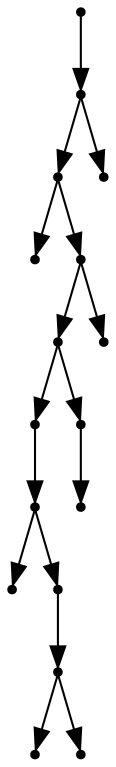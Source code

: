 digraph {
  16 [shape=point];
  15 [shape=point];
  13 [shape=point];
  0 [shape=point];
  12 [shape=point];
  10 [shape=point];
  7 [shape=point];
  6 [shape=point];
  1 [shape=point];
  5 [shape=point];
  4 [shape=point];
  2 [shape=point];
  3 [shape=point];
  9 [shape=point];
  8 [shape=point];
  11 [shape=point];
  14 [shape=point];
16 -> 15;
15 -> 13;
13 -> 0;
13 -> 12;
12 -> 10;
10 -> 7;
7 -> 6;
6 -> 1;
6 -> 5;
5 -> 4;
4 -> 2;
4 -> 3;
10 -> 9;
9 -> 8;
12 -> 11;
15 -> 14;
}

